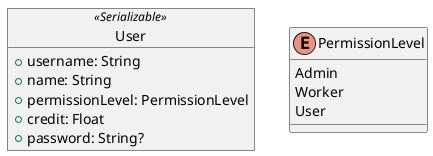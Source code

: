 @startuml
'https://plantuml.com/object-diagram

object User <<Serializable>> {
    + username: String
    + name: String
    + permissionLevel: PermissionLevel
    + credit: Float
    + password: String?
}

enum PermissionLevel {
    Admin
    Worker
    User
}


@enduml
